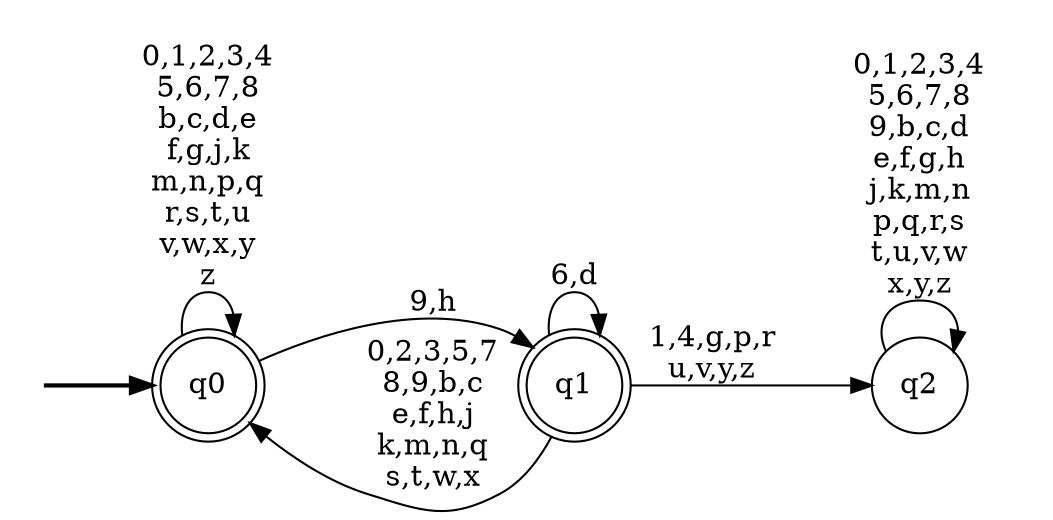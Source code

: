 digraph BlueStar {
__start0 [style = invis, shape = none, label = "", width = 0, height = 0];

rankdir=LR;
size="8,5";

s0 [style="rounded,filled", color="black", fillcolor="white" shape="doublecircle", label="q0"];
s1 [style="rounded,filled", color="black", fillcolor="white" shape="doublecircle", label="q1"];
s2 [style="filled", color="black", fillcolor="white" shape="circle", label="q2"];
subgraph cluster_main { 
	graph [pad=".75", ranksep="0.15", nodesep="0.15"];
	 style=invis; 
	__start0 -> s0 [penwidth=2];
}
s0 -> s0 [label="0,1,2,3,4\n5,6,7,8\nb,c,d,e\nf,g,j,k\nm,n,p,q\nr,s,t,u\nv,w,x,y\nz"];
s0 -> s1 [label="9,h"];
s1 -> s0 [label="0,2,3,5,7\n8,9,b,c\ne,f,h,j\nk,m,n,q\ns,t,w,x"];
s1 -> s1 [label="6,d"];
s1 -> s2 [label="1,4,g,p,r\nu,v,y,z"];
s2 -> s2 [label="0,1,2,3,4\n5,6,7,8\n9,b,c,d\ne,f,g,h\nj,k,m,n\np,q,r,s\nt,u,v,w\nx,y,z"];

}